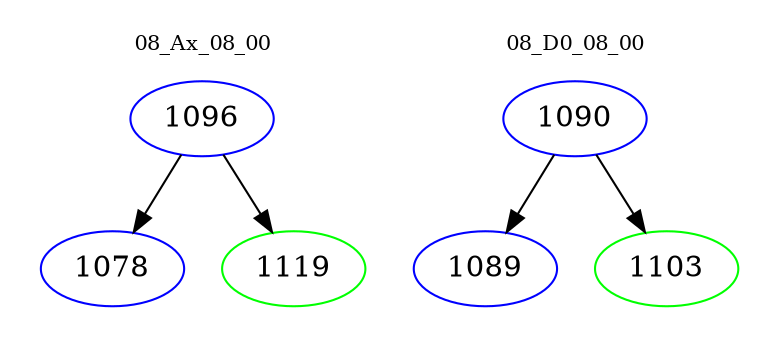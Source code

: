 digraph{
subgraph cluster_0 {
color = white
label = "08_Ax_08_00";
fontsize=10;
T0_1096 [label="1096", color="blue"]
T0_1096 -> T0_1078 [color="black"]
T0_1078 [label="1078", color="blue"]
T0_1096 -> T0_1119 [color="black"]
T0_1119 [label="1119", color="green"]
}
subgraph cluster_1 {
color = white
label = "08_D0_08_00";
fontsize=10;
T1_1090 [label="1090", color="blue"]
T1_1090 -> T1_1089 [color="black"]
T1_1089 [label="1089", color="blue"]
T1_1090 -> T1_1103 [color="black"]
T1_1103 [label="1103", color="green"]
}
}
